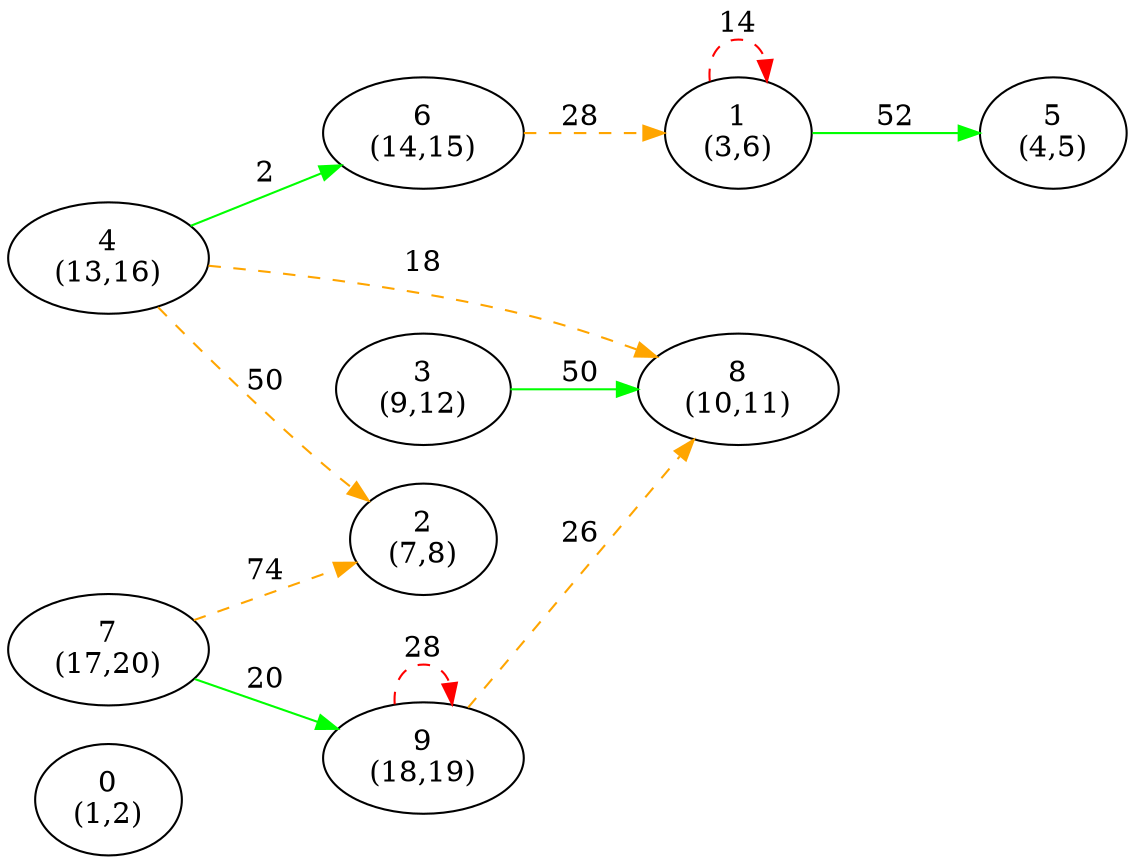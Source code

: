 digraph G {
ranksep = "equally";
rankdir = LR;
{rank = same; "0
(1,2)"; };
{rank = same; "1
(3,6)"; };
{rank = same; "5
(4,5)"; };
{rank = same; "2
(7,8)"; };
{rank = same; "3
(9,12)"; };
{rank = same; "8
(10,11)"; };
{rank = same; "4
(13,16)"; };
{rank = same; "6
(14,15)"; };
{rank = same; };
{rank = same; "7
(17,20)"; };
{rank = same; "9
(18,19)"; };
{rank = same; };
"0
(1,2)"
"1
(3,6)"->"1
(3,6)"[label="14" color = "red" style = "dashed"];
"1
(3,6)"->"5
(4,5)"[label="52" color = "green"];
"5
(4,5)"
"2
(7,8)"
"3
(9,12)"->"8
(10,11)"[label="50" color = "green"];
"8
(10,11)"
"4
(13,16)"->"8
(10,11)"[label="18" color = "orange" style = "dashed"];
"4
(13,16)"->"6
(14,15)"[label="2" color = "green"];
"4
(13,16)"->"2
(7,8)"[label="50" color = "orange" style = "dashed"];
"6
(14,15)"->"1
(3,6)"[label="28" color = "orange" style = "dashed"];
"7
(17,20)"->"9
(18,19)"[label="20" color = "green"];
"7
(17,20)"->"2
(7,8)"[label="74" color = "orange" style = "dashed"];
"9
(18,19)"->"8
(10,11)"[label="26" color = "orange" style = "dashed"];
"9
(18,19)"->"9
(18,19)"[label="28" color = "red" style = "dashed"];
}
